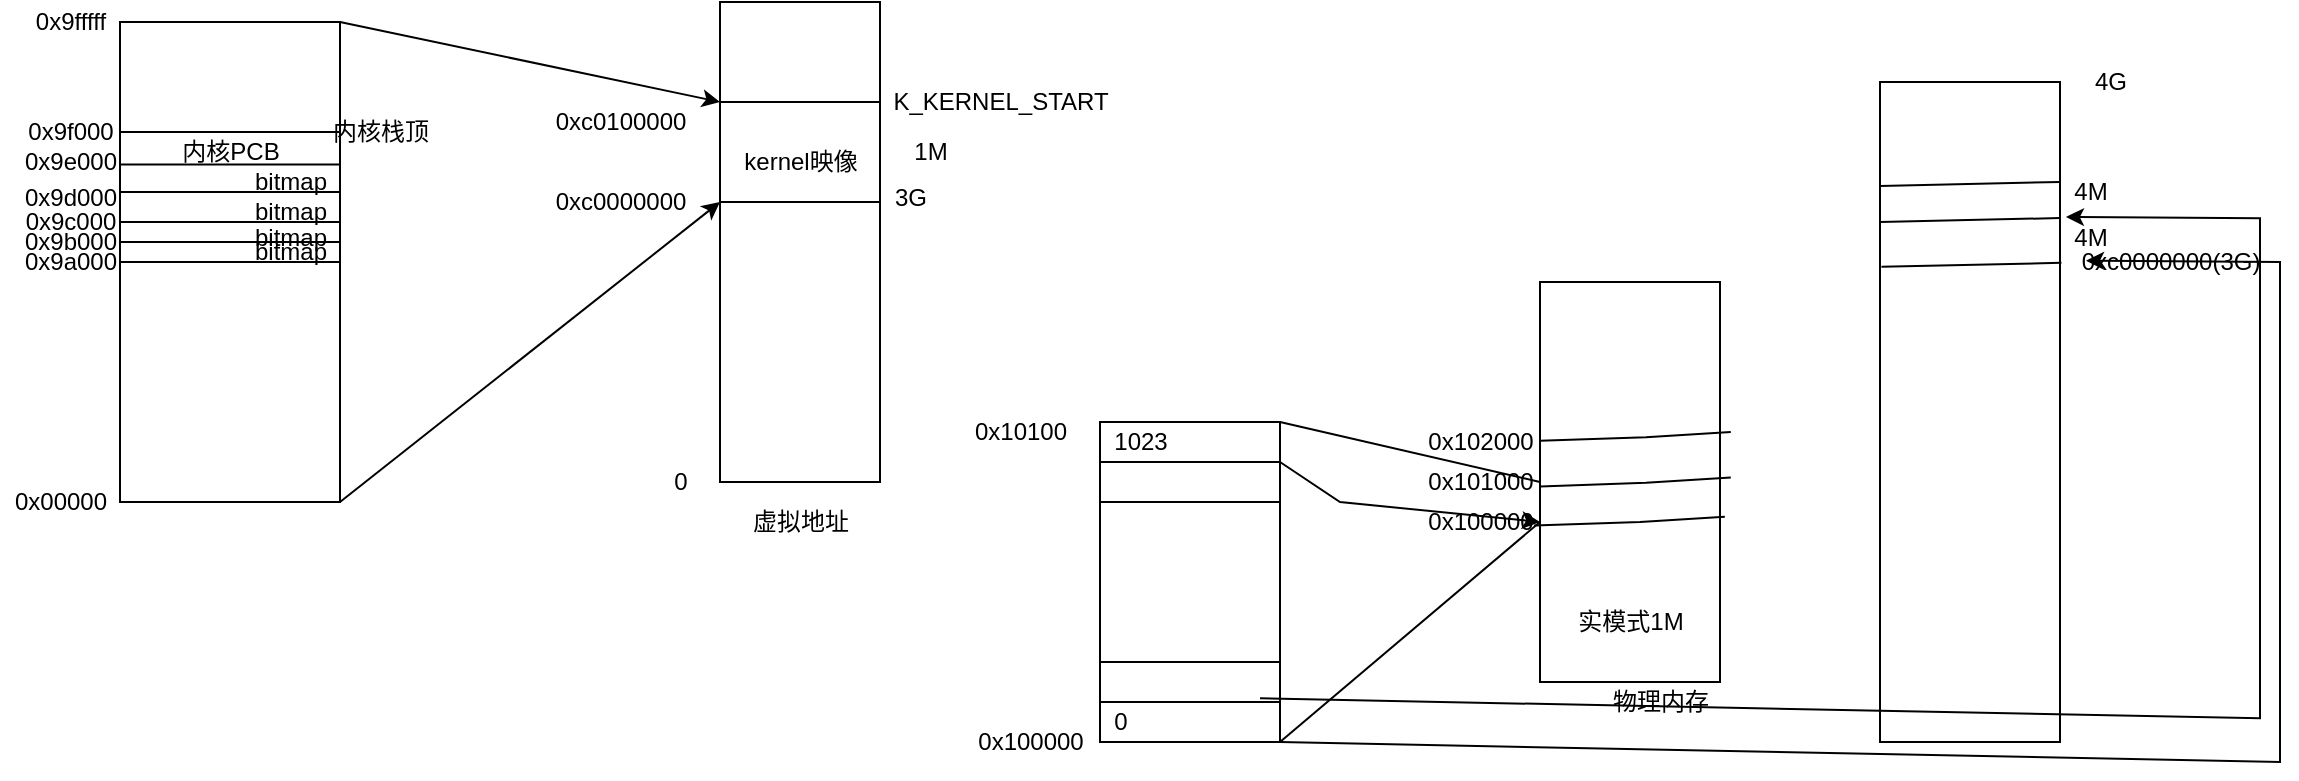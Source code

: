 <mxfile version="16.2.7" type="device"><diagram id="pzfF8OugsPnQYoZCPHmQ" name="Page-1"><mxGraphModel dx="1065" dy="463" grid="1" gridSize="10" guides="1" tooltips="1" connect="1" arrows="1" fold="1" page="1" pageScale="1" pageWidth="827" pageHeight="1169" math="0" shadow="0"><root><mxCell id="0"/><mxCell id="1" parent="0"/><mxCell id="sdE_FtwAuv_OKXkDLruQ-26" value="" style="rounded=0;whiteSpace=wrap;html=1;" vertex="1" parent="1"><mxGeometry x="360" y="370" width="80" height="240" as="geometry"/></mxCell><mxCell id="sdE_FtwAuv_OKXkDLruQ-27" value="" style="rounded=0;whiteSpace=wrap;html=1;" vertex="1" parent="1"><mxGeometry x="360" y="370" width="80" height="50" as="geometry"/></mxCell><mxCell id="sdE_FtwAuv_OKXkDLruQ-28" value="1M" style="text;html=1;align=center;verticalAlign=middle;resizable=0;points=[];autosize=1;strokeColor=none;fillColor=none;" vertex="1" parent="1"><mxGeometry x="450" y="435" width="30" height="20" as="geometry"/></mxCell><mxCell id="sdE_FtwAuv_OKXkDLruQ-30" value="0xc0000000" style="text;html=1;align=center;verticalAlign=middle;resizable=0;points=[];autosize=1;strokeColor=none;fillColor=none;" vertex="1" parent="1"><mxGeometry x="270" y="460" width="80" height="20" as="geometry"/></mxCell><mxCell id="sdE_FtwAuv_OKXkDLruQ-31" value="" style="rounded=0;whiteSpace=wrap;html=1;" vertex="1" parent="1"><mxGeometry x="360" y="420" width="80" height="50" as="geometry"/></mxCell><mxCell id="sdE_FtwAuv_OKXkDLruQ-32" value="3G" style="text;html=1;align=center;verticalAlign=middle;resizable=0;points=[];autosize=1;strokeColor=none;fillColor=none;" vertex="1" parent="1"><mxGeometry x="440" y="457.5" width="30" height="20" as="geometry"/></mxCell><mxCell id="sdE_FtwAuv_OKXkDLruQ-33" value="0" style="text;html=1;align=center;verticalAlign=middle;resizable=0;points=[];autosize=1;strokeColor=none;fillColor=none;" vertex="1" parent="1"><mxGeometry x="330" y="600" width="20" height="20" as="geometry"/></mxCell><mxCell id="sdE_FtwAuv_OKXkDLruQ-34" value="虚拟地址" style="text;html=1;align=center;verticalAlign=middle;resizable=0;points=[];autosize=1;strokeColor=none;fillColor=none;" vertex="1" parent="1"><mxGeometry x="370" y="620" width="60" height="20" as="geometry"/></mxCell><mxCell id="sdE_FtwAuv_OKXkDLruQ-35" value="kernel映像" style="text;html=1;align=center;verticalAlign=middle;resizable=0;points=[];autosize=1;strokeColor=none;fillColor=none;" vertex="1" parent="1"><mxGeometry x="365" y="440" width="70" height="20" as="geometry"/></mxCell><mxCell id="sdE_FtwAuv_OKXkDLruQ-37" value="0xc0100000" style="text;html=1;align=center;verticalAlign=middle;resizable=0;points=[];autosize=1;strokeColor=none;fillColor=none;" vertex="1" parent="1"><mxGeometry x="270" y="420" width="80" height="20" as="geometry"/></mxCell><mxCell id="sdE_FtwAuv_OKXkDLruQ-38" value="K_KERNEL_START" style="text;html=1;align=center;verticalAlign=middle;resizable=0;points=[];autosize=1;strokeColor=none;fillColor=none;" vertex="1" parent="1"><mxGeometry x="440" y="410" width="120" height="20" as="geometry"/></mxCell><mxCell id="sdE_FtwAuv_OKXkDLruQ-39" value="" style="rounded=0;whiteSpace=wrap;html=1;" vertex="1" parent="1"><mxGeometry x="60" y="380" width="110" height="240" as="geometry"/></mxCell><mxCell id="sdE_FtwAuv_OKXkDLruQ-40" value="0x9fffff" style="text;html=1;align=center;verticalAlign=middle;resizable=0;points=[];autosize=1;strokeColor=none;fillColor=none;" vertex="1" parent="1"><mxGeometry x="10" y="370" width="50" height="20" as="geometry"/></mxCell><mxCell id="sdE_FtwAuv_OKXkDLruQ-41" value="0x00000" style="text;html=1;align=center;verticalAlign=middle;resizable=0;points=[];autosize=1;strokeColor=none;fillColor=none;" vertex="1" parent="1"><mxGeometry y="610" width="60" height="20" as="geometry"/></mxCell><mxCell id="sdE_FtwAuv_OKXkDLruQ-42" value="" style="endArrow=classic;html=1;rounded=0;exitX=1;exitY=0;exitDx=0;exitDy=0;entryX=0;entryY=0;entryDx=0;entryDy=0;" edge="1" parent="1" source="sdE_FtwAuv_OKXkDLruQ-39" target="sdE_FtwAuv_OKXkDLruQ-31"><mxGeometry width="50" height="50" relative="1" as="geometry"><mxPoint x="300" y="510" as="sourcePoint"/><mxPoint x="350" y="460" as="targetPoint"/></mxGeometry></mxCell><mxCell id="sdE_FtwAuv_OKXkDLruQ-43" value="" style="endArrow=classic;html=1;rounded=0;exitX=1;exitY=1;exitDx=0;exitDy=0;entryX=0;entryY=1;entryDx=0;entryDy=0;" edge="1" parent="1" source="sdE_FtwAuv_OKXkDLruQ-39" target="sdE_FtwAuv_OKXkDLruQ-31"><mxGeometry width="50" height="50" relative="1" as="geometry"><mxPoint x="300" y="510" as="sourcePoint"/><mxPoint x="350" y="460" as="targetPoint"/></mxGeometry></mxCell><mxCell id="sdE_FtwAuv_OKXkDLruQ-44" value="" style="rounded=0;whiteSpace=wrap;html=1;" vertex="1" parent="1"><mxGeometry x="60" y="435" width="110" height="65" as="geometry"/></mxCell><mxCell id="sdE_FtwAuv_OKXkDLruQ-45" value="0x9f000" style="text;html=1;align=center;verticalAlign=middle;resizable=0;points=[];autosize=1;strokeColor=none;fillColor=none;" vertex="1" parent="1"><mxGeometry x="5" y="425" width="60" height="20" as="geometry"/></mxCell><mxCell id="sdE_FtwAuv_OKXkDLruQ-46" value="0x9a000" style="text;html=1;align=center;verticalAlign=middle;resizable=0;points=[];autosize=1;strokeColor=none;fillColor=none;" vertex="1" parent="1"><mxGeometry x="5" y="490" width="60" height="20" as="geometry"/></mxCell><mxCell id="sdE_FtwAuv_OKXkDLruQ-48" value="" style="endArrow=none;html=1;rounded=0;exitX=0;exitY=0.25;exitDx=0;exitDy=0;entryX=1;entryY=0.25;entryDx=0;entryDy=0;" edge="1" parent="1" source="sdE_FtwAuv_OKXkDLruQ-44" target="sdE_FtwAuv_OKXkDLruQ-44"><mxGeometry width="50" height="50" relative="1" as="geometry"><mxPoint x="110" y="510" as="sourcePoint"/><mxPoint x="160" y="460" as="targetPoint"/></mxGeometry></mxCell><mxCell id="sdE_FtwAuv_OKXkDLruQ-49" value="" style="endArrow=none;html=1;rounded=0;exitX=0;exitY=0.25;exitDx=0;exitDy=0;entryX=1;entryY=0.25;entryDx=0;entryDy=0;" edge="1" parent="1"><mxGeometry width="50" height="50" relative="1" as="geometry"><mxPoint x="60" y="465" as="sourcePoint"/><mxPoint x="170" y="465" as="targetPoint"/></mxGeometry></mxCell><mxCell id="sdE_FtwAuv_OKXkDLruQ-50" value="" style="endArrow=none;html=1;rounded=0;exitX=0;exitY=0.25;exitDx=0;exitDy=0;entryX=1;entryY=0.25;entryDx=0;entryDy=0;" edge="1" parent="1"><mxGeometry width="50" height="50" relative="1" as="geometry"><mxPoint x="60" y="490" as="sourcePoint"/><mxPoint x="170" y="490" as="targetPoint"/></mxGeometry></mxCell><mxCell id="sdE_FtwAuv_OKXkDLruQ-51" value="" style="endArrow=none;html=1;rounded=0;exitX=0;exitY=0.25;exitDx=0;exitDy=0;entryX=1;entryY=0.25;entryDx=0;entryDy=0;" edge="1" parent="1"><mxGeometry width="50" height="50" relative="1" as="geometry"><mxPoint x="60" y="480" as="sourcePoint"/><mxPoint x="170" y="480" as="targetPoint"/></mxGeometry></mxCell><mxCell id="sdE_FtwAuv_OKXkDLruQ-52" value="0x9b000" style="text;html=1;align=center;verticalAlign=middle;resizable=0;points=[];autosize=1;strokeColor=none;fillColor=none;" vertex="1" parent="1"><mxGeometry x="5" y="480" width="60" height="20" as="geometry"/></mxCell><mxCell id="sdE_FtwAuv_OKXkDLruQ-53" value="0x9c000" style="text;html=1;align=center;verticalAlign=middle;resizable=0;points=[];autosize=1;strokeColor=none;fillColor=none;" vertex="1" parent="1"><mxGeometry x="5" y="470" width="60" height="20" as="geometry"/></mxCell><mxCell id="sdE_FtwAuv_OKXkDLruQ-55" value="0x9d000" style="text;html=1;align=center;verticalAlign=middle;resizable=0;points=[];autosize=1;strokeColor=none;fillColor=none;" vertex="1" parent="1"><mxGeometry x="5" y="457.5" width="60" height="20" as="geometry"/></mxCell><mxCell id="sdE_FtwAuv_OKXkDLruQ-56" value="0x9e000" style="text;html=1;align=center;verticalAlign=middle;resizable=0;points=[];autosize=1;strokeColor=none;fillColor=none;" vertex="1" parent="1"><mxGeometry x="5" y="440" width="60" height="20" as="geometry"/></mxCell><mxCell id="sdE_FtwAuv_OKXkDLruQ-59" value="内核栈顶" style="text;html=1;align=center;verticalAlign=middle;resizable=0;points=[];autosize=1;strokeColor=none;fillColor=none;" vertex="1" parent="1"><mxGeometry x="160" y="425" width="60" height="20" as="geometry"/></mxCell><mxCell id="sdE_FtwAuv_OKXkDLruQ-60" value="内核PCB" style="text;html=1;align=center;verticalAlign=middle;resizable=0;points=[];autosize=1;strokeColor=none;fillColor=none;" vertex="1" parent="1"><mxGeometry x="85" y="435" width="60" height="20" as="geometry"/></mxCell><mxCell id="sdE_FtwAuv_OKXkDLruQ-61" value="bitmap" style="text;html=1;align=center;verticalAlign=middle;resizable=0;points=[];autosize=1;strokeColor=none;fillColor=none;" vertex="1" parent="1"><mxGeometry x="120" y="465" width="50" height="20" as="geometry"/></mxCell><mxCell id="sdE_FtwAuv_OKXkDLruQ-63" value="bitmap" style="text;html=1;align=center;verticalAlign=middle;resizable=0;points=[];autosize=1;strokeColor=none;fillColor=none;" vertex="1" parent="1"><mxGeometry x="120" y="450" width="50" height="20" as="geometry"/></mxCell><mxCell id="sdE_FtwAuv_OKXkDLruQ-65" value="bitmap" style="text;html=1;align=center;verticalAlign=middle;resizable=0;points=[];autosize=1;strokeColor=none;fillColor=none;" vertex="1" parent="1"><mxGeometry x="120" y="477.5" width="50" height="20" as="geometry"/></mxCell><mxCell id="sdE_FtwAuv_OKXkDLruQ-66" value="bitmap" style="text;html=1;align=center;verticalAlign=middle;resizable=0;points=[];autosize=1;strokeColor=none;fillColor=none;" vertex="1" parent="1"><mxGeometry x="120" y="485" width="50" height="20" as="geometry"/></mxCell><mxCell id="sdE_FtwAuv_OKXkDLruQ-67" value="" style="rounded=0;whiteSpace=wrap;html=1;" vertex="1" parent="1"><mxGeometry x="770" y="510" width="90" height="200" as="geometry"/></mxCell><mxCell id="sdE_FtwAuv_OKXkDLruQ-68" value="" style="rounded=0;whiteSpace=wrap;html=1;" vertex="1" parent="1"><mxGeometry x="940" y="410" width="90" height="330" as="geometry"/></mxCell><mxCell id="sdE_FtwAuv_OKXkDLruQ-70" value="" style="endArrow=none;html=1;rounded=0;entryX=1.008;entryY=0.274;entryDx=0;entryDy=0;entryPerimeter=0;exitX=0.008;exitY=0.28;exitDx=0;exitDy=0;exitPerimeter=0;" edge="1" parent="1" source="sdE_FtwAuv_OKXkDLruQ-68" target="sdE_FtwAuv_OKXkDLruQ-68"><mxGeometry width="50" height="50" relative="1" as="geometry"><mxPoint x="950" y="500" as="sourcePoint"/><mxPoint x="1000" y="450" as="targetPoint"/></mxGeometry></mxCell><mxCell id="sdE_FtwAuv_OKXkDLruQ-71" value="0xc0000000(3G)" style="text;html=1;align=center;verticalAlign=middle;resizable=0;points=[];autosize=1;strokeColor=none;fillColor=none;" vertex="1" parent="1"><mxGeometry x="1030" y="490" width="110" height="20" as="geometry"/></mxCell><mxCell id="sdE_FtwAuv_OKXkDLruQ-72" value="4G" style="text;html=1;align=center;verticalAlign=middle;resizable=0;points=[];autosize=1;strokeColor=none;fillColor=none;" vertex="1" parent="1"><mxGeometry x="1040" y="400" width="30" height="20" as="geometry"/></mxCell><mxCell id="sdE_FtwAuv_OKXkDLruQ-73" value="物理内存" style="text;html=1;align=center;verticalAlign=middle;resizable=0;points=[];autosize=1;strokeColor=none;fillColor=none;" vertex="1" parent="1"><mxGeometry x="800" y="710" width="60" height="20" as="geometry"/></mxCell><mxCell id="sdE_FtwAuv_OKXkDLruQ-74" value="" style="endArrow=none;html=1;rounded=0;entryX=1.027;entryY=0.587;entryDx=0;entryDy=0;entryPerimeter=0;exitX=-0.033;exitY=0.609;exitDx=0;exitDy=0;exitPerimeter=0;" edge="1" parent="1" source="sdE_FtwAuv_OKXkDLruQ-67" target="sdE_FtwAuv_OKXkDLruQ-67"><mxGeometry width="50" height="50" relative="1" as="geometry"><mxPoint x="780" y="570" as="sourcePoint"/><mxPoint x="830" y="520" as="targetPoint"/><Array as="points"><mxPoint x="820" y="630"/></Array></mxGeometry></mxCell><mxCell id="sdE_FtwAuv_OKXkDLruQ-76" value="实模式1M" style="text;html=1;align=center;verticalAlign=middle;resizable=0;points=[];autosize=1;strokeColor=none;fillColor=none;" vertex="1" parent="1"><mxGeometry x="780" y="670" width="70" height="20" as="geometry"/></mxCell><mxCell id="sdE_FtwAuv_OKXkDLruQ-77" value="0x100000" style="text;html=1;align=center;verticalAlign=middle;resizable=0;points=[];autosize=1;strokeColor=none;fillColor=none;" vertex="1" parent="1"><mxGeometry x="705" y="620" width="70" height="20" as="geometry"/></mxCell><mxCell id="sdE_FtwAuv_OKXkDLruQ-78" value="0x101000" style="text;html=1;align=center;verticalAlign=middle;resizable=0;points=[];autosize=1;strokeColor=none;fillColor=none;" vertex="1" parent="1"><mxGeometry x="705" y="600" width="70" height="20" as="geometry"/></mxCell><mxCell id="sdE_FtwAuv_OKXkDLruQ-79" value="" style="endArrow=none;html=1;rounded=0;entryX=1.027;entryY=0.587;entryDx=0;entryDy=0;entryPerimeter=0;exitX=-0.033;exitY=0.609;exitDx=0;exitDy=0;exitPerimeter=0;" edge="1" parent="1"><mxGeometry width="50" height="50" relative="1" as="geometry"><mxPoint x="770.0" y="612.2" as="sourcePoint"/><mxPoint x="865.4" y="607.8" as="targetPoint"/><Array as="points"><mxPoint x="822.97" y="610.4"/></Array></mxGeometry></mxCell><mxCell id="sdE_FtwAuv_OKXkDLruQ-80" value="" style="endArrow=none;html=1;rounded=0;entryX=1.027;entryY=0.587;entryDx=0;entryDy=0;entryPerimeter=0;exitX=-0.033;exitY=0.609;exitDx=0;exitDy=0;exitPerimeter=0;" edge="1" parent="1"><mxGeometry width="50" height="50" relative="1" as="geometry"><mxPoint x="770" y="589.4" as="sourcePoint"/><mxPoint x="865.4" y="585" as="targetPoint"/><Array as="points"><mxPoint x="822.97" y="587.6"/></Array></mxGeometry></mxCell><mxCell id="sdE_FtwAuv_OKXkDLruQ-81" value="0x102000" style="text;html=1;align=center;verticalAlign=middle;resizable=0;points=[];autosize=1;strokeColor=none;fillColor=none;" vertex="1" parent="1"><mxGeometry x="705" y="580" width="70" height="20" as="geometry"/></mxCell><mxCell id="sdE_FtwAuv_OKXkDLruQ-82" value="" style="rounded=0;whiteSpace=wrap;html=1;" vertex="1" parent="1"><mxGeometry x="550" y="580" width="90" height="160" as="geometry"/></mxCell><mxCell id="sdE_FtwAuv_OKXkDLruQ-83" value="0x100000" style="text;html=1;align=center;verticalAlign=middle;resizable=0;points=[];autosize=1;strokeColor=none;fillColor=none;" vertex="1" parent="1"><mxGeometry x="480" y="730" width="70" height="20" as="geometry"/></mxCell><mxCell id="sdE_FtwAuv_OKXkDLruQ-84" value="0x10100" style="text;html=1;align=center;verticalAlign=middle;resizable=0;points=[];autosize=1;strokeColor=none;fillColor=none;" vertex="1" parent="1"><mxGeometry x="480" y="574.5" width="60" height="20" as="geometry"/></mxCell><mxCell id="sdE_FtwAuv_OKXkDLruQ-85" value="" style="endArrow=none;html=1;rounded=0;exitX=1;exitY=0;exitDx=0;exitDy=0;" edge="1" parent="1" source="sdE_FtwAuv_OKXkDLruQ-82"><mxGeometry width="50" height="50" relative="1" as="geometry"><mxPoint x="740" y="650" as="sourcePoint"/><mxPoint x="770" y="610" as="targetPoint"/></mxGeometry></mxCell><mxCell id="sdE_FtwAuv_OKXkDLruQ-87" value="" style="endArrow=none;html=1;rounded=0;exitX=1;exitY=1;exitDx=0;exitDy=0;" edge="1" parent="1" source="sdE_FtwAuv_OKXkDLruQ-82"><mxGeometry width="50" height="50" relative="1" as="geometry"><mxPoint x="740" y="650" as="sourcePoint"/><mxPoint x="770" y="630" as="targetPoint"/></mxGeometry></mxCell><mxCell id="sdE_FtwAuv_OKXkDLruQ-88" value="" style="rounded=0;whiteSpace=wrap;html=1;" vertex="1" parent="1"><mxGeometry x="550" y="700" width="90" height="20" as="geometry"/></mxCell><mxCell id="sdE_FtwAuv_OKXkDLruQ-89" value="" style="rounded=0;whiteSpace=wrap;html=1;" vertex="1" parent="1"><mxGeometry x="550" y="600" width="90" height="20" as="geometry"/></mxCell><mxCell id="sdE_FtwAuv_OKXkDLruQ-90" value="0" style="text;html=1;align=center;verticalAlign=middle;resizable=0;points=[];autosize=1;strokeColor=none;fillColor=none;" vertex="1" parent="1"><mxGeometry x="550" y="720" width="20" height="20" as="geometry"/></mxCell><mxCell id="sdE_FtwAuv_OKXkDLruQ-92" value="1023" style="text;html=1;align=center;verticalAlign=middle;resizable=0;points=[];autosize=1;strokeColor=none;fillColor=none;" vertex="1" parent="1"><mxGeometry x="550" y="580" width="40" height="20" as="geometry"/></mxCell><mxCell id="sdE_FtwAuv_OKXkDLruQ-93" value="" style="endArrow=none;html=1;rounded=0;entryX=1.008;entryY=0.274;entryDx=0;entryDy=0;entryPerimeter=0;exitX=0.008;exitY=0.28;exitDx=0;exitDy=0;exitPerimeter=0;" edge="1" parent="1"><mxGeometry width="50" height="50" relative="1" as="geometry"><mxPoint x="940" y="480.0" as="sourcePoint"/><mxPoint x="1030.0" y="478.02" as="targetPoint"/></mxGeometry></mxCell><mxCell id="sdE_FtwAuv_OKXkDLruQ-94" value="4M" style="text;html=1;align=center;verticalAlign=middle;resizable=0;points=[];autosize=1;strokeColor=none;fillColor=none;" vertex="1" parent="1"><mxGeometry x="1030" y="477.5" width="30" height="20" as="geometry"/></mxCell><mxCell id="sdE_FtwAuv_OKXkDLruQ-95" value="4M" style="text;html=1;align=center;verticalAlign=middle;resizable=0;points=[];autosize=1;strokeColor=none;fillColor=none;" vertex="1" parent="1"><mxGeometry x="1030" y="455" width="30" height="20" as="geometry"/></mxCell><mxCell id="sdE_FtwAuv_OKXkDLruQ-96" value="" style="endArrow=none;html=1;rounded=0;entryX=1.008;entryY=0.274;entryDx=0;entryDy=0;entryPerimeter=0;exitX=0.008;exitY=0.28;exitDx=0;exitDy=0;exitPerimeter=0;" edge="1" parent="1"><mxGeometry width="50" height="50" relative="1" as="geometry"><mxPoint x="940" y="461.98" as="sourcePoint"/><mxPoint x="1030" y="460.0" as="targetPoint"/></mxGeometry></mxCell><mxCell id="sdE_FtwAuv_OKXkDLruQ-97" value="" style="endArrow=classic;html=1;rounded=0;entryX=0.433;entryY=1.092;entryDx=0;entryDy=0;entryPerimeter=0;" edge="1" parent="1" target="sdE_FtwAuv_OKXkDLruQ-94"><mxGeometry width="50" height="50" relative="1" as="geometry"><mxPoint x="640" y="740" as="sourcePoint"/><mxPoint x="1140" y="400" as="targetPoint"/><Array as="points"><mxPoint x="1140" y="750"/><mxPoint x="1140" y="500"/></Array></mxGeometry></mxCell><mxCell id="sdE_FtwAuv_OKXkDLruQ-100" value="" style="endArrow=classic;html=1;rounded=0;entryX=0.433;entryY=1.092;entryDx=0;entryDy=0;entryPerimeter=0;" edge="1" parent="1"><mxGeometry width="50" height="50" relative="1" as="geometry"><mxPoint x="630" y="718.16" as="sourcePoint"/><mxPoint x="1032.99" y="477.5" as="targetPoint"/><Array as="points"><mxPoint x="1130" y="728.16"/><mxPoint x="1130" y="478.16"/></Array></mxGeometry></mxCell><mxCell id="sdE_FtwAuv_OKXkDLruQ-102" value="" style="endArrow=classic;html=1;rounded=0;exitX=1;exitY=0;exitDx=0;exitDy=0;" edge="1" parent="1" source="sdE_FtwAuv_OKXkDLruQ-89"><mxGeometry width="50" height="50" relative="1" as="geometry"><mxPoint x="640" y="650" as="sourcePoint"/><mxPoint x="770" y="630" as="targetPoint"/><Array as="points"><mxPoint x="670" y="620"/></Array></mxGeometry></mxCell></root></mxGraphModel></diagram></mxfile>